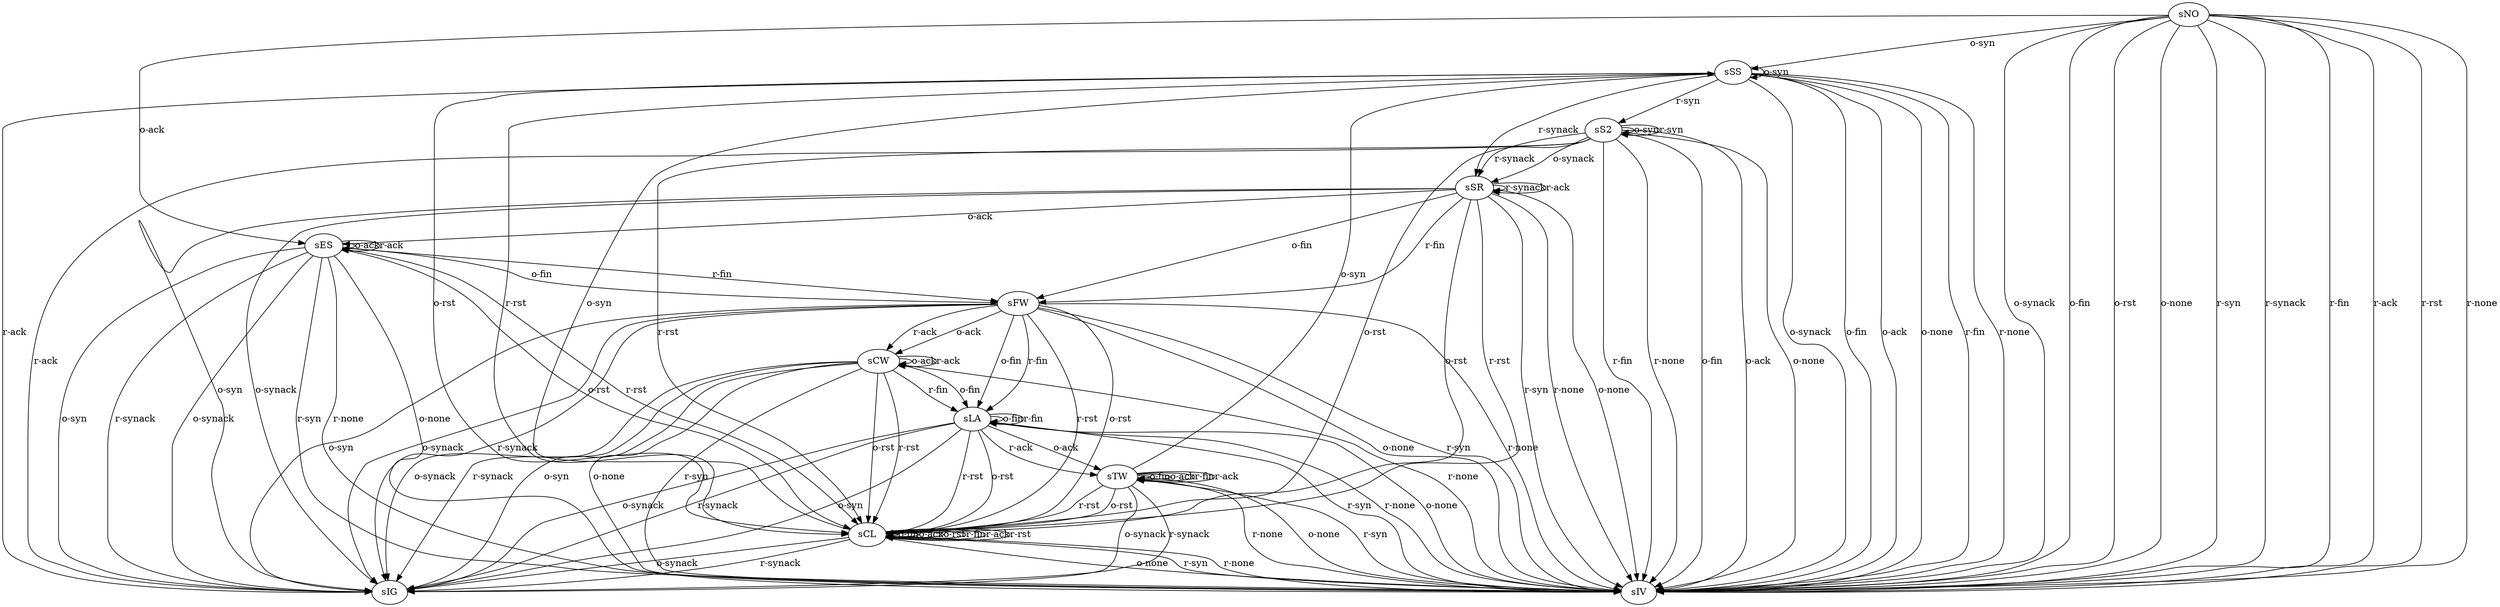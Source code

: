 digraph G {
//    rankdir=LR;
    sNO
    sSS
    sSR
    sES
    sFW
    sCW
    sLA
    sTW
    sCL
    sS2
    sIG
//    comment [ shape = record, label = "{ \
//                                        state | \
//                                        sNO: TCP_CONNTRACK_NONE \l | \
//                                        sSS: TCP_CONNTRACK_SYN_SENT \l | \
//                                        sSR: TCP_CONNTRACK_SYN_RECV \l | \
//                                        sES: TCP_CONNTRACK_ESTABLISHED \l | \
//                                        sFW: TCP_CONNTRACK_FIN_WAIT \l | \
//                                        sCW: TCP_CONNTRACK_CLOSE_WAIT \l | \
//                                        sLA: TCP_CONNTRACK_LAST_ACK \l | \
//                                        sTW: TCP_CONNTRACK_TIME_WAIT \l | \
//                                        sCL: TCP_CONNTRACK_CLOSE \l | \
//                                        sS2: TCP_CONNTRACK_SYN_SENT2 \l | \
//                                        sIG: TCP_CONNTRACK_IGNORE \l}" ]
// ORIGIN
//   syn
    sNO -> sSS [ label = "o-syn" ]
    sSS -> sSS [ label = "o-syn" ]
    sS2 -> sS2 [ label = "o-syn" ]
    sSR -> sIG [ label = "o-syn" ]
    sES -> sIG [ label = "o-syn" ]
    sFW -> sIG [ label = "o-syn" ]
    sCW -> sIG [ label = "o-syn" ]
    sLA -> sIG [ label = "o-syn" ]
    sTW -> sSS [ label = "o-syn" ]
    sCL -> sSS [ label = "o-syn" ]
// synack
    sNO -> sIV [ label = "o-synack" ]
    sSS -> sIV [ label = "o-synack" ]
    sS2 -> sSR [ label = "o-synack" ]
    sSR -> sIG [ label = "o-synack" ]
    sES -> sIG [ label = "o-synack" ]
    sFW -> sIG [ label = "o-synack" ]
    sCW -> sIG [ label = "o-synack" ]
    sLA -> sIG [ label = "o-synack" ]
    sTW -> sIG [ label = "o-synack" ]
    sCL -> sIG [ label = "o-synack" ]
// fin
    sNO -> sIV [ label = "o-fin" ]
    sSS -> sIV [ label = "o-fin" ]
    sS2 -> sIV [ label = "o-fin" ]
    sSR -> sFW [ label = "o-fin" ]
    sES -> sFW [ label = "o-fin" ]
    sFW -> sLA [ label = "o-fin" ]
    sCW -> sLA [ label = "o-fin" ]
    sLA -> sLA [ label = "o-fin" ]
    sTW -> sTW [ label = "o-fin" ]
    sCL -> sCL [ label = "o-fin" ]
// ack
    sNO -> sES [ label = "o-ack" ]
    sSS -> sIV [ label = "o-ack" ]
    sS2 -> sIV [ label = "o-ack" ]
    sSR -> sES [ label = "o-ack" ]
    sES -> sES [ label = "o-ack" ]
    sFW -> sCW [ label = "o-ack" ]
    sCW -> sCW [ label = "o-ack" ]
    sLA -> sTW [ label = "o-ack" ]
    sTW -> sTW [ label = "o-ack" ]
    sCL -> sCL [ label = "o-ack" ]
// rst
    sNO -> sIV [ label = "o-rst" ]
    sSS -> sCL [ label = "o-rst" ]
    sS2 -> sCL [ label = "o-rst" ]
    sSR -> sCL [ label = "o-rst" ]
    sES -> sCL [ label = "o-rst" ]
    sFW -> sCL [ label = "o-rst" ]
    sCW -> sCL [ label = "o-rst" ]
    sLA -> sCL [ label = "o-rst" ]
    sTW -> sCL [ label = "o-rst" ]
    sCL -> sCL [ label = "o-rst" ]
// none
    sNO -> sIV [ label = "o-none" ]
    sSS -> sIV [ label = "o-none" ]
    sS2 -> sIV [ label = "o-none" ]
    sSR -> sIV [ label = "o-none" ]
    sES -> sIV [ label = "o-none" ]
    sFW -> sIV [ label = "o-none" ]
    sCW -> sIV [ label = "o-none" ]
    sLA -> sIV [ label = "o-none" ]
    sTW -> sIV [ label = "o-none" ]
    sCL -> sIV [ label = "o-none" ]
// REPLAY
// syn
    sNO -> sIV [ label = "r-syn" ]
    sSS -> sS2 [ label = "r-syn" ]
    sS2 -> sS2 [ label = "r-syn" ]
    sSR -> sIV [ label = "r-syn" ]
    sES -> sIV [ label = "r-syn" ]
    sFW -> sIV [ label = "r-syn" ]
    sCW -> sIV [ label = "r-syn" ]
    sLA -> sIV [ label = "r-syn" ]
    sTW -> sIV [ label = "r-syn" ]
    sCL -> sIV [ label = "r-syn" ]
// synack
    sNO -> sIV [ label = "r-synack" ]
    sSS -> sSR [ label = "r-synack" ]
    sS2 -> sSR [ label = "r-synack" ]
    sSR -> sSR [ label = "r-synack" ]
    sES -> sIG [ label = "r-synack" ]
    sFW -> sIG [ label = "r-synack" ]
    sCW -> sIG [ label = "r-synack" ]
    sLA -> sIG [ label = "r-synack" ]
    sTW -> sIG [ label = "r-synack" ]
    sCL -> sIG [ label = "r-synack" ]
// fin
    sNO -> sIV [ label = "r-fin" ]
    sSS -> sIV [ label = "r-fin" ]
    sS2 -> sIV [ label = "r-fin" ]
    sSR -> sFW [ label = "r-fin" ]
    sES -> sFW [ label = "r-fin" ]
    sFW -> sLA [ label = "r-fin" ]
    sCW -> sLA [ label = "r-fin" ]
    sLA -> sLA [ label = "r-fin" ]
    sTW -> sTW [ label = "r-fin" ]
    sCL -> sCL [ label = "r-fin" ]
// ack
    sNO -> sIV [ label = "r-ack" ]
    sSS -> sIG [ label = "r-ack" ]
    sS2 -> sIG [ label = "r-ack" ]
    sSR -> sSR [ label = "r-ack" ]
    sES -> sES [ label = "r-ack" ]
    sFW -> sCW [ label = "r-ack" ]
    sCW -> sCW [ label = "r-ack" ]
    sLA -> sTW [ label = "r-ack" ]
    sTW -> sTW [ label = "r-ack" ]
    sCL -> sCL [ label = "r-ack" ]
// rst
    sNO -> sIV [ label = "r-rst" ]
    sSS -> sCL [ label = "r-rst" ]
    sS2 -> sCL [ label = "r-rst" ]
    sSR -> sCL [ label = "r-rst" ]
    sES -> sCL [ label = "r-rst" ]
    sFW -> sCL [ label = "r-rst" ]
    sCW -> sCL [ label = "r-rst" ]
    sLA -> sCL [ label = "r-rst" ]
    sTW -> sCL [ label = "r-rst" ]
    sCL -> sCL [ label = "r-rst" ]
// none
    sNO -> sIV [ label = "r-none" ]
    sSS -> sIV [ label = "r-none" ]
    sS2 -> sIV [ label = "r-none" ]
    sSR -> sIV [ label = "r-none" ]
    sES -> sIV [ label = "r-none" ]
    sFW -> sIV [ label = "r-none" ]
    sCW -> sIV [ label = "r-none" ]
    sLA -> sIV [ label = "r-none" ]
    sTW -> sIV [ label = "r-none" ]
    sCL -> sIV [ label = "r-none" ]
}